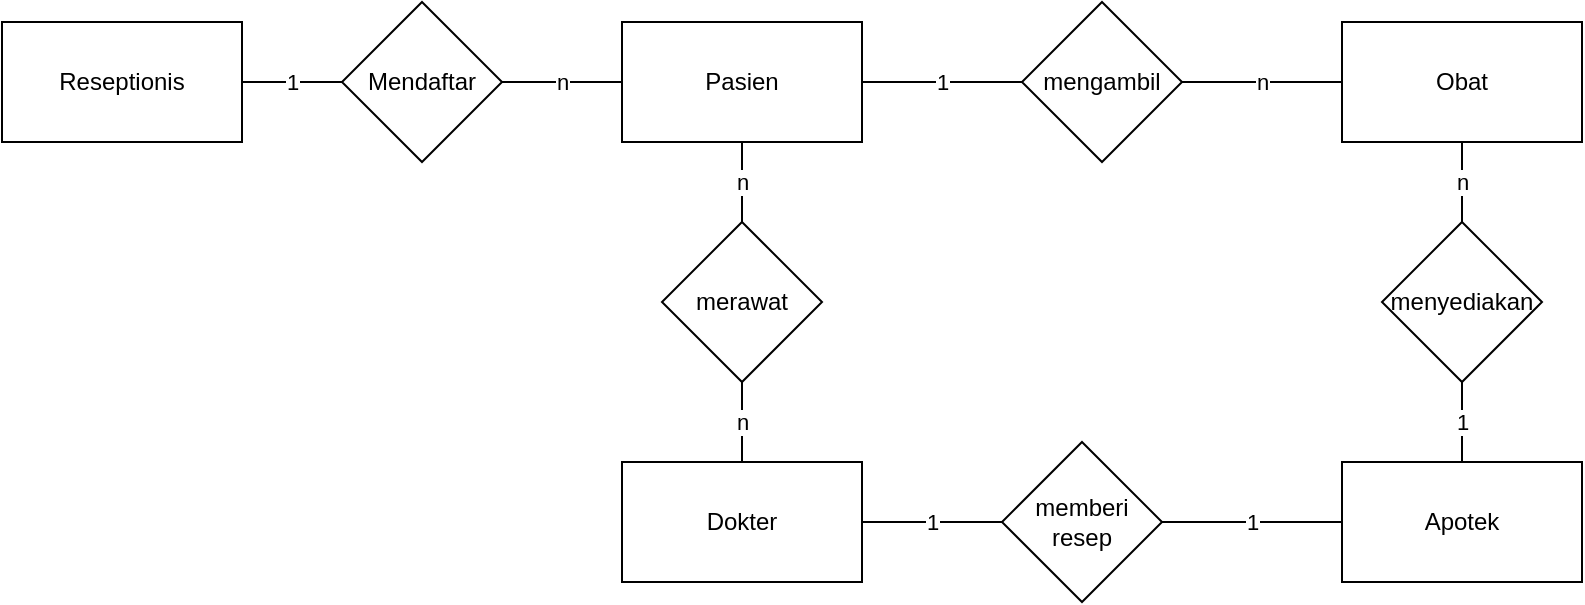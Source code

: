 <mxfile version="12.9.8" type="github"><diagram id="erlREkwgcqPjmQTyh6Qf" name="Page-1"><mxGraphModel dx="806" dy="522" grid="1" gridSize="10" guides="1" tooltips="1" connect="1" arrows="1" fold="1" page="1" pageScale="1" pageWidth="827" pageHeight="1169" math="0" shadow="0"><root><mxCell id="0"/><mxCell id="1" parent="0"/><mxCell id="htnW6Xj3QmJztbO_Dg7v-1" value="Dokter" style="rounded=0;whiteSpace=wrap;html=1;" vertex="1" parent="1"><mxGeometry x="320" y="390" width="120" height="60" as="geometry"/></mxCell><mxCell id="htnW6Xj3QmJztbO_Dg7v-2" value="Pasien" style="rounded=0;whiteSpace=wrap;html=1;" vertex="1" parent="1"><mxGeometry x="320" y="170" width="120" height="60" as="geometry"/></mxCell><mxCell id="htnW6Xj3QmJztbO_Dg7v-3" value="merawat" style="rhombus;whiteSpace=wrap;html=1;" vertex="1" parent="1"><mxGeometry x="340" y="270" width="80" height="80" as="geometry"/></mxCell><mxCell id="htnW6Xj3QmJztbO_Dg7v-5" value="n" style="endArrow=none;html=1;exitX=0.5;exitY=0;exitDx=0;exitDy=0;entryX=0.5;entryY=1;entryDx=0;entryDy=0;" edge="1" parent="1" source="htnW6Xj3QmJztbO_Dg7v-1" target="htnW6Xj3QmJztbO_Dg7v-3"><mxGeometry width="50" height="50" relative="1" as="geometry"><mxPoint x="470" y="300" as="sourcePoint"/><mxPoint x="520" y="250" as="targetPoint"/></mxGeometry></mxCell><mxCell id="htnW6Xj3QmJztbO_Dg7v-8" value="n" style="endArrow=none;html=1;entryX=0.5;entryY=1;entryDx=0;entryDy=0;exitX=0.5;exitY=0;exitDx=0;exitDy=0;" edge="1" parent="1" source="htnW6Xj3QmJztbO_Dg7v-3" target="htnW6Xj3QmJztbO_Dg7v-2"><mxGeometry width="50" height="50" relative="1" as="geometry"><mxPoint x="470" y="300" as="sourcePoint"/><mxPoint x="520" y="250" as="targetPoint"/><Array as="points"/></mxGeometry></mxCell><mxCell id="htnW6Xj3QmJztbO_Dg7v-9" value="Apotek" style="rounded=0;whiteSpace=wrap;html=1;" vertex="1" parent="1"><mxGeometry x="680" y="390" width="120" height="60" as="geometry"/></mxCell><mxCell id="htnW6Xj3QmJztbO_Dg7v-10" value="mengambil" style="rhombus;whiteSpace=wrap;html=1;" vertex="1" parent="1"><mxGeometry x="520" y="160" width="80" height="80" as="geometry"/></mxCell><mxCell id="htnW6Xj3QmJztbO_Dg7v-14" value="memberi resep" style="rhombus;whiteSpace=wrap;html=1;" vertex="1" parent="1"><mxGeometry x="510" y="380" width="80" height="80" as="geometry"/></mxCell><mxCell id="htnW6Xj3QmJztbO_Dg7v-15" value="1" style="endArrow=none;html=1;exitX=1;exitY=0.5;exitDx=0;exitDy=0;entryX=0;entryY=0.5;entryDx=0;entryDy=0;" edge="1" parent="1" source="htnW6Xj3QmJztbO_Dg7v-1" target="htnW6Xj3QmJztbO_Dg7v-14"><mxGeometry width="50" height="50" relative="1" as="geometry"><mxPoint x="350" y="460" as="sourcePoint"/><mxPoint x="400" y="410" as="targetPoint"/></mxGeometry></mxCell><mxCell id="htnW6Xj3QmJztbO_Dg7v-16" value="1" style="endArrow=none;html=1;exitX=1;exitY=0.5;exitDx=0;exitDy=0;" edge="1" parent="1" source="htnW6Xj3QmJztbO_Dg7v-14" target="htnW6Xj3QmJztbO_Dg7v-9"><mxGeometry width="50" height="50" relative="1" as="geometry"><mxPoint x="590" y="460" as="sourcePoint"/><mxPoint x="640" y="410" as="targetPoint"/></mxGeometry></mxCell><mxCell id="htnW6Xj3QmJztbO_Dg7v-19" value="Obat" style="rounded=0;whiteSpace=wrap;html=1;" vertex="1" parent="1"><mxGeometry x="680" y="170" width="120" height="60" as="geometry"/></mxCell><mxCell id="htnW6Xj3QmJztbO_Dg7v-20" value="1" style="endArrow=none;html=1;exitX=1;exitY=0.5;exitDx=0;exitDy=0;entryX=0;entryY=0.5;entryDx=0;entryDy=0;" edge="1" parent="1" source="htnW6Xj3QmJztbO_Dg7v-2" target="htnW6Xj3QmJztbO_Dg7v-10"><mxGeometry width="50" height="50" relative="1" as="geometry"><mxPoint x="460" y="270" as="sourcePoint"/><mxPoint x="510" y="220" as="targetPoint"/></mxGeometry></mxCell><mxCell id="htnW6Xj3QmJztbO_Dg7v-21" value="n" style="endArrow=none;html=1;exitX=1;exitY=0.5;exitDx=0;exitDy=0;entryX=0;entryY=0.5;entryDx=0;entryDy=0;" edge="1" parent="1" source="htnW6Xj3QmJztbO_Dg7v-10" target="htnW6Xj3QmJztbO_Dg7v-19"><mxGeometry width="50" height="50" relative="1" as="geometry"><mxPoint x="610" y="260" as="sourcePoint"/><mxPoint x="660" y="210" as="targetPoint"/></mxGeometry></mxCell><mxCell id="htnW6Xj3QmJztbO_Dg7v-22" value="menyediakan" style="rhombus;whiteSpace=wrap;html=1;" vertex="1" parent="1"><mxGeometry x="700" y="270" width="80" height="80" as="geometry"/></mxCell><mxCell id="htnW6Xj3QmJztbO_Dg7v-23" value="n" style="endArrow=none;html=1;exitX=0.5;exitY=0;exitDx=0;exitDy=0;entryX=0.5;entryY=1;entryDx=0;entryDy=0;" edge="1" parent="1" source="htnW6Xj3QmJztbO_Dg7v-22" target="htnW6Xj3QmJztbO_Dg7v-19"><mxGeometry width="50" height="50" relative="1" as="geometry"><mxPoint x="810" y="280" as="sourcePoint"/><mxPoint x="860" y="230" as="targetPoint"/></mxGeometry></mxCell><mxCell id="htnW6Xj3QmJztbO_Dg7v-26" value="1" style="endArrow=none;html=1;" edge="1" parent="1" source="htnW6Xj3QmJztbO_Dg7v-22"><mxGeometry width="50" height="50" relative="1" as="geometry"><mxPoint x="740" y="400" as="sourcePoint"/><mxPoint x="740" y="390" as="targetPoint"/></mxGeometry></mxCell><mxCell id="htnW6Xj3QmJztbO_Dg7v-27" value="Reseptionis" style="rounded=0;whiteSpace=wrap;html=1;" vertex="1" parent="1"><mxGeometry x="10" y="170" width="120" height="60" as="geometry"/></mxCell><mxCell id="htnW6Xj3QmJztbO_Dg7v-28" value="Mendaftar" style="rhombus;whiteSpace=wrap;html=1;" vertex="1" parent="1"><mxGeometry x="180" y="160" width="80" height="80" as="geometry"/></mxCell><mxCell id="htnW6Xj3QmJztbO_Dg7v-29" value="n" style="endArrow=none;html=1;exitX=1;exitY=0.5;exitDx=0;exitDy=0;entryX=0;entryY=0.5;entryDx=0;entryDy=0;" edge="1" parent="1" source="htnW6Xj3QmJztbO_Dg7v-28" target="htnW6Xj3QmJztbO_Dg7v-2"><mxGeometry width="50" height="50" relative="1" as="geometry"><mxPoint x="280" y="240" as="sourcePoint"/><mxPoint x="330" y="190" as="targetPoint"/></mxGeometry></mxCell><mxCell id="htnW6Xj3QmJztbO_Dg7v-30" value="1" style="endArrow=none;html=1;exitX=1;exitY=0.5;exitDx=0;exitDy=0;entryX=0;entryY=0.5;entryDx=0;entryDy=0;" edge="1" parent="1" source="htnW6Xj3QmJztbO_Dg7v-27" target="htnW6Xj3QmJztbO_Dg7v-28"><mxGeometry width="50" height="50" relative="1" as="geometry"><mxPoint x="130" y="340" as="sourcePoint"/><mxPoint x="180" y="290" as="targetPoint"/></mxGeometry></mxCell></root></mxGraphModel></diagram></mxfile>